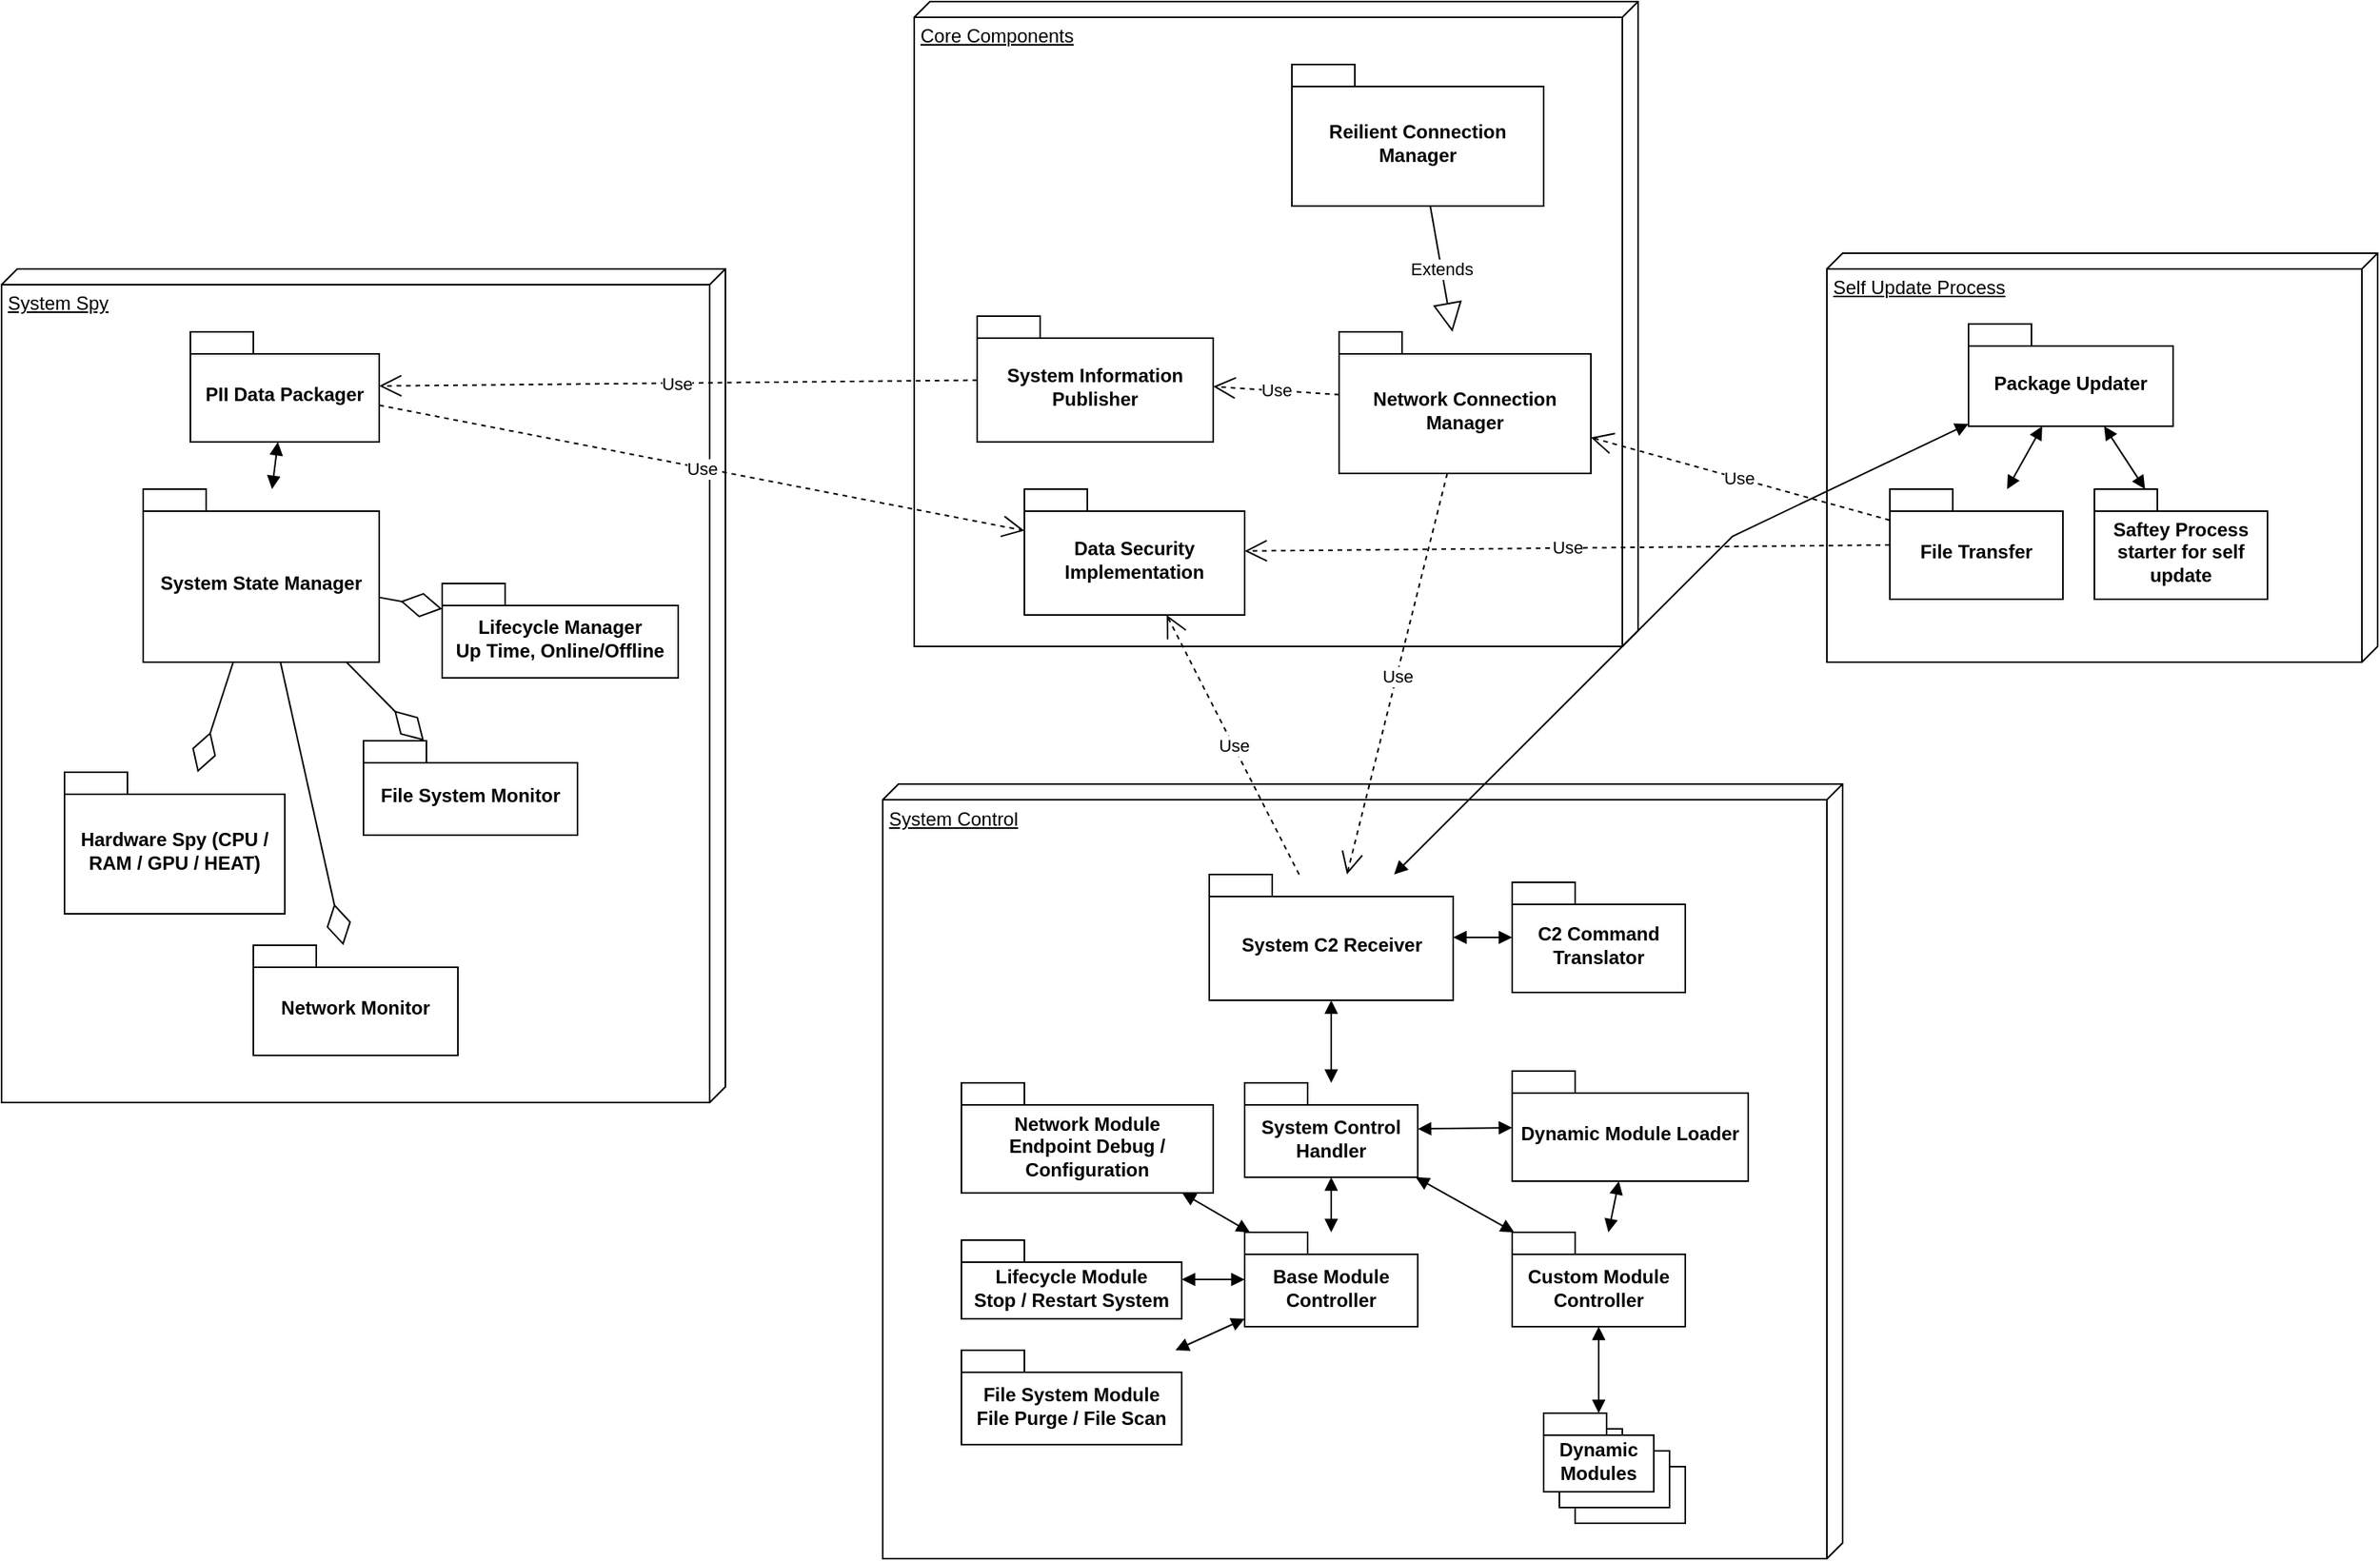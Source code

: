 <mxfile version="24.7.17">
  <diagram id="C5RBs43oDa-KdzZeNtuy" name="Page-1">
    <mxGraphModel dx="2058" dy="1894" grid="1" gridSize="10" guides="1" tooltips="1" connect="1" arrows="1" fold="1" page="1" pageScale="1" pageWidth="827" pageHeight="1169" math="0" shadow="0">
      <root>
        <mxCell id="WIyWlLk6GJQsqaUBKTNV-0" />
        <mxCell id="WIyWlLk6GJQsqaUBKTNV-1" parent="WIyWlLk6GJQsqaUBKTNV-0" />
        <mxCell id="kZ6d2eGOcdRaxLscn8Zi-75" value="Core Components" style="verticalAlign=top;align=left;spacingTop=8;spacingLeft=2;spacingRight=12;shape=cube;size=10;direction=south;fontStyle=4;html=1;whiteSpace=wrap;" parent="WIyWlLk6GJQsqaUBKTNV-1" vertex="1">
          <mxGeometry x="550" y="-120" width="460" height="410" as="geometry" />
        </mxCell>
        <mxCell id="kZ6d2eGOcdRaxLscn8Zi-74" value="System Spy" style="verticalAlign=top;align=left;spacingTop=8;spacingLeft=2;spacingRight=12;shape=cube;size=10;direction=south;fontStyle=4;html=1;whiteSpace=wrap;" parent="WIyWlLk6GJQsqaUBKTNV-1" vertex="1">
          <mxGeometry x="-30" y="50" width="460" height="530" as="geometry" />
        </mxCell>
        <mxCell id="kZ6d2eGOcdRaxLscn8Zi-73" value="System Control" style="verticalAlign=top;align=left;spacingTop=8;spacingLeft=2;spacingRight=12;shape=cube;size=10;direction=south;fontStyle=4;html=1;whiteSpace=wrap;" parent="WIyWlLk6GJQsqaUBKTNV-1" vertex="1">
          <mxGeometry x="530" y="377.5" width="610" height="492.5" as="geometry" />
        </mxCell>
        <mxCell id="kZ6d2eGOcdRaxLscn8Zi-72" value="Self Update Process" style="verticalAlign=top;align=left;spacingTop=8;spacingLeft=2;spacingRight=12;shape=cube;size=10;direction=south;fontStyle=4;html=1;whiteSpace=wrap;" parent="WIyWlLk6GJQsqaUBKTNV-1" vertex="1">
          <mxGeometry x="1130" y="40" width="350" height="260" as="geometry" />
        </mxCell>
        <mxCell id="kZ6d2eGOcdRaxLscn8Zi-12" value="System State Manager" style="shape=folder;fontStyle=1;spacingTop=10;tabWidth=40;tabHeight=14;tabPosition=left;html=1;whiteSpace=wrap;" parent="WIyWlLk6GJQsqaUBKTNV-1" vertex="1">
          <mxGeometry x="60" y="190" width="150" height="110" as="geometry" />
        </mxCell>
        <mxCell id="kZ6d2eGOcdRaxLscn8Zi-16" value="Reilient Connection Manager" style="shape=folder;fontStyle=1;spacingTop=10;tabWidth=40;tabHeight=14;tabPosition=left;html=1;whiteSpace=wrap;" parent="WIyWlLk6GJQsqaUBKTNV-1" vertex="1">
          <mxGeometry x="790" y="-80" width="160" height="90" as="geometry" />
        </mxCell>
        <mxCell id="kZ6d2eGOcdRaxLscn8Zi-17" value="Network Connection Manager" style="shape=folder;fontStyle=1;spacingTop=10;tabWidth=40;tabHeight=14;tabPosition=left;html=1;whiteSpace=wrap;" parent="WIyWlLk6GJQsqaUBKTNV-1" vertex="1">
          <mxGeometry x="820" y="90" width="160" height="90" as="geometry" />
        </mxCell>
        <mxCell id="kZ6d2eGOcdRaxLscn8Zi-20" value="PII Data Packager" style="shape=folder;fontStyle=1;spacingTop=10;tabWidth=40;tabHeight=14;tabPosition=left;html=1;whiteSpace=wrap;" parent="WIyWlLk6GJQsqaUBKTNV-1" vertex="1">
          <mxGeometry x="90" y="90" width="120" height="70" as="geometry" />
        </mxCell>
        <mxCell id="kZ6d2eGOcdRaxLscn8Zi-21" value="Data Security Implementation" style="shape=folder;fontStyle=1;spacingTop=10;tabWidth=40;tabHeight=14;tabPosition=left;html=1;whiteSpace=wrap;" parent="WIyWlLk6GJQsqaUBKTNV-1" vertex="1">
          <mxGeometry x="620" y="190" width="140" height="80" as="geometry" />
        </mxCell>
        <mxCell id="kZ6d2eGOcdRaxLscn8Zi-22" value="Use" style="endArrow=open;endSize=12;dashed=1;html=1;rounded=0;" parent="WIyWlLk6GJQsqaUBKTNV-1" source="kZ6d2eGOcdRaxLscn8Zi-20" target="kZ6d2eGOcdRaxLscn8Zi-21" edge="1">
          <mxGeometry width="160" relative="1" as="geometry">
            <mxPoint x="220" y="210" as="sourcePoint" />
            <mxPoint x="380" y="210" as="targetPoint" />
          </mxGeometry>
        </mxCell>
        <mxCell id="kZ6d2eGOcdRaxLscn8Zi-23" value="Extends" style="endArrow=block;endSize=16;endFill=0;html=1;rounded=0;" parent="WIyWlLk6GJQsqaUBKTNV-1" source="kZ6d2eGOcdRaxLscn8Zi-16" target="kZ6d2eGOcdRaxLscn8Zi-17" edge="1">
          <mxGeometry width="160" relative="1" as="geometry">
            <mxPoint x="220" y="210" as="sourcePoint" />
            <mxPoint x="380" y="210" as="targetPoint" />
          </mxGeometry>
        </mxCell>
        <mxCell id="kZ6d2eGOcdRaxLscn8Zi-24" value="System Information Publisher" style="shape=folder;fontStyle=1;spacingTop=10;tabWidth=40;tabHeight=14;tabPosition=left;html=1;whiteSpace=wrap;" parent="WIyWlLk6GJQsqaUBKTNV-1" vertex="1">
          <mxGeometry x="590" y="80" width="150" height="80" as="geometry" />
        </mxCell>
        <mxCell id="kZ6d2eGOcdRaxLscn8Zi-25" value="Use" style="endArrow=open;endSize=12;dashed=1;html=1;rounded=0;" parent="WIyWlLk6GJQsqaUBKTNV-1" source="kZ6d2eGOcdRaxLscn8Zi-24" target="kZ6d2eGOcdRaxLscn8Zi-20" edge="1">
          <mxGeometry x="0.008" width="160" relative="1" as="geometry">
            <mxPoint x="163" y="280" as="sourcePoint" />
            <mxPoint x="203" y="340" as="targetPoint" />
            <mxPoint as="offset" />
          </mxGeometry>
        </mxCell>
        <mxCell id="kZ6d2eGOcdRaxLscn8Zi-26" value="Use" style="endArrow=open;endSize=12;dashed=1;html=1;rounded=0;" parent="WIyWlLk6GJQsqaUBKTNV-1" source="kZ6d2eGOcdRaxLscn8Zi-17" target="kZ6d2eGOcdRaxLscn8Zi-24" edge="1">
          <mxGeometry x="0.008" width="160" relative="1" as="geometry">
            <mxPoint x="230" y="250" as="sourcePoint" />
            <mxPoint x="170" y="257" as="targetPoint" />
            <mxPoint as="offset" />
          </mxGeometry>
        </mxCell>
        <mxCell id="kZ6d2eGOcdRaxLscn8Zi-27" value="" style="endArrow=block;startArrow=block;endFill=1;startFill=1;html=1;rounded=0;" parent="WIyWlLk6GJQsqaUBKTNV-1" source="kZ6d2eGOcdRaxLscn8Zi-12" target="kZ6d2eGOcdRaxLscn8Zi-20" edge="1">
          <mxGeometry width="160" relative="1" as="geometry">
            <mxPoint x="220" y="270" as="sourcePoint" />
            <mxPoint x="380" y="270" as="targetPoint" />
          </mxGeometry>
        </mxCell>
        <mxCell id="kZ6d2eGOcdRaxLscn8Zi-28" value="Hardware Spy (CPU / RAM / GPU / HEAT)" style="shape=folder;fontStyle=1;spacingTop=10;tabWidth=40;tabHeight=14;tabPosition=left;html=1;whiteSpace=wrap;" parent="WIyWlLk6GJQsqaUBKTNV-1" vertex="1">
          <mxGeometry x="10" y="370" width="140" height="90" as="geometry" />
        </mxCell>
        <mxCell id="kZ6d2eGOcdRaxLscn8Zi-29" value="Lifecycle Manager&lt;br&gt;Up Time, Online/Offline" style="shape=folder;fontStyle=1;spacingTop=10;tabWidth=40;tabHeight=14;tabPosition=left;html=1;whiteSpace=wrap;" parent="WIyWlLk6GJQsqaUBKTNV-1" vertex="1">
          <mxGeometry x="250" y="250" width="150" height="60" as="geometry" />
        </mxCell>
        <mxCell id="kZ6d2eGOcdRaxLscn8Zi-30" value="Network Monitor" style="shape=folder;fontStyle=1;spacingTop=10;tabWidth=40;tabHeight=14;tabPosition=left;html=1;whiteSpace=wrap;" parent="WIyWlLk6GJQsqaUBKTNV-1" vertex="1">
          <mxGeometry x="130" y="480" width="130" height="70" as="geometry" />
        </mxCell>
        <mxCell id="kZ6d2eGOcdRaxLscn8Zi-31" value="" style="endArrow=diamondThin;endFill=0;endSize=24;html=1;rounded=0;" parent="WIyWlLk6GJQsqaUBKTNV-1" source="kZ6d2eGOcdRaxLscn8Zi-12" target="kZ6d2eGOcdRaxLscn8Zi-29" edge="1">
          <mxGeometry width="160" relative="1" as="geometry">
            <mxPoint x="220" y="320" as="sourcePoint" />
            <mxPoint x="380" y="320" as="targetPoint" />
          </mxGeometry>
        </mxCell>
        <mxCell id="kZ6d2eGOcdRaxLscn8Zi-32" value="" style="endArrow=diamondThin;endFill=0;endSize=24;html=1;rounded=0;" parent="WIyWlLk6GJQsqaUBKTNV-1" source="kZ6d2eGOcdRaxLscn8Zi-12" target="kZ6d2eGOcdRaxLscn8Zi-28" edge="1">
          <mxGeometry width="160" relative="1" as="geometry">
            <mxPoint x="220" y="310" as="sourcePoint" />
            <mxPoint x="261" y="340" as="targetPoint" />
          </mxGeometry>
        </mxCell>
        <mxCell id="kZ6d2eGOcdRaxLscn8Zi-33" value="" style="endArrow=diamondThin;endFill=0;endSize=24;html=1;rounded=0;" parent="WIyWlLk6GJQsqaUBKTNV-1" source="kZ6d2eGOcdRaxLscn8Zi-12" target="kZ6d2eGOcdRaxLscn8Zi-30" edge="1">
          <mxGeometry width="160" relative="1" as="geometry">
            <mxPoint x="230" y="320" as="sourcePoint" />
            <mxPoint x="271" y="350" as="targetPoint" />
          </mxGeometry>
        </mxCell>
        <mxCell id="kZ6d2eGOcdRaxLscn8Zi-35" value="File System Monitor" style="shape=folder;fontStyle=1;spacingTop=10;tabWidth=40;tabHeight=14;tabPosition=left;html=1;whiteSpace=wrap;" parent="WIyWlLk6GJQsqaUBKTNV-1" vertex="1">
          <mxGeometry x="200" y="350" width="136" height="60" as="geometry" />
        </mxCell>
        <mxCell id="kZ6d2eGOcdRaxLscn8Zi-36" value="" style="endArrow=diamondThin;endFill=0;endSize=24;html=1;rounded=0;" parent="WIyWlLk6GJQsqaUBKTNV-1" source="kZ6d2eGOcdRaxLscn8Zi-12" target="kZ6d2eGOcdRaxLscn8Zi-35" edge="1">
          <mxGeometry width="160" relative="1" as="geometry">
            <mxPoint x="163" y="310" as="sourcePoint" />
            <mxPoint x="228" y="510" as="targetPoint" />
            <Array as="points" />
          </mxGeometry>
        </mxCell>
        <mxCell id="kZ6d2eGOcdRaxLscn8Zi-37" value="System C2 Receiver" style="shape=folder;fontStyle=1;spacingTop=10;tabWidth=40;tabHeight=14;tabPosition=left;html=1;whiteSpace=wrap;" parent="WIyWlLk6GJQsqaUBKTNV-1" vertex="1">
          <mxGeometry x="737.5" y="435" width="155" height="80" as="geometry" />
        </mxCell>
        <mxCell id="kZ6d2eGOcdRaxLscn8Zi-38" value="Use" style="endArrow=open;endSize=12;dashed=1;html=1;rounded=0;" parent="WIyWlLk6GJQsqaUBKTNV-1" source="kZ6d2eGOcdRaxLscn8Zi-37" target="kZ6d2eGOcdRaxLscn8Zi-21" edge="1">
          <mxGeometry width="160" relative="1" as="geometry">
            <mxPoint x="424" y="252" as="sourcePoint" />
            <mxPoint x="500" y="262" as="targetPoint" />
          </mxGeometry>
        </mxCell>
        <mxCell id="kZ6d2eGOcdRaxLscn8Zi-39" value="Use" style="endArrow=open;endSize=12;dashed=1;html=1;rounded=0;" parent="WIyWlLk6GJQsqaUBKTNV-1" source="kZ6d2eGOcdRaxLscn8Zi-17" target="kZ6d2eGOcdRaxLscn8Zi-37" edge="1">
          <mxGeometry x="0.008" width="160" relative="1" as="geometry">
            <mxPoint x="750" y="115" as="sourcePoint" />
            <mxPoint x="660" y="115" as="targetPoint" />
            <mxPoint as="offset" />
          </mxGeometry>
        </mxCell>
        <mxCell id="kZ6d2eGOcdRaxLscn8Zi-40" value="System Control Handler" style="shape=folder;fontStyle=1;spacingTop=10;tabWidth=40;tabHeight=14;tabPosition=left;html=1;whiteSpace=wrap;" parent="WIyWlLk6GJQsqaUBKTNV-1" vertex="1">
          <mxGeometry x="760" y="567.5" width="110" height="60" as="geometry" />
        </mxCell>
        <mxCell id="kZ6d2eGOcdRaxLscn8Zi-41" value="" style="endArrow=block;startArrow=block;endFill=1;startFill=1;html=1;rounded=0;" parent="WIyWlLk6GJQsqaUBKTNV-1" source="kZ6d2eGOcdRaxLscn8Zi-37" target="kZ6d2eGOcdRaxLscn8Zi-40" edge="1">
          <mxGeometry width="160" relative="1" as="geometry">
            <mxPoint x="730" y="280" as="sourcePoint" />
            <mxPoint x="890" y="280" as="targetPoint" />
          </mxGeometry>
        </mxCell>
        <mxCell id="kZ6d2eGOcdRaxLscn8Zi-42" value="Network Module&lt;div&gt;Endpoint Debug / Configuration&lt;/div&gt;" style="shape=folder;fontStyle=1;spacingTop=10;tabWidth=40;tabHeight=14;tabPosition=left;html=1;whiteSpace=wrap;" parent="WIyWlLk6GJQsqaUBKTNV-1" vertex="1">
          <mxGeometry x="580" y="567.5" width="160" height="70" as="geometry" />
        </mxCell>
        <mxCell id="kZ6d2eGOcdRaxLscn8Zi-43" value="Lifecycle Module&lt;br&gt;Stop / Restart System" style="shape=folder;fontStyle=1;spacingTop=10;tabWidth=40;tabHeight=14;tabPosition=left;html=1;whiteSpace=wrap;" parent="WIyWlLk6GJQsqaUBKTNV-1" vertex="1">
          <mxGeometry x="580" y="667.5" width="140" height="50" as="geometry" />
        </mxCell>
        <mxCell id="kZ6d2eGOcdRaxLscn8Zi-44" value="File System Module&lt;div&gt;File Purge / File Scan&lt;/div&gt;" style="shape=folder;fontStyle=1;spacingTop=10;tabWidth=40;tabHeight=14;tabPosition=left;html=1;whiteSpace=wrap;" parent="WIyWlLk6GJQsqaUBKTNV-1" vertex="1">
          <mxGeometry x="580" y="737.5" width="140" height="60" as="geometry" />
        </mxCell>
        <mxCell id="kZ6d2eGOcdRaxLscn8Zi-45" value="Dynamic Module Loader" style="shape=folder;fontStyle=1;spacingTop=10;tabWidth=40;tabHeight=14;tabPosition=left;html=1;whiteSpace=wrap;" parent="WIyWlLk6GJQsqaUBKTNV-1" vertex="1">
          <mxGeometry x="930" y="560" width="150" height="70" as="geometry" />
        </mxCell>
        <mxCell id="kZ6d2eGOcdRaxLscn8Zi-46" value="" style="endArrow=block;startArrow=block;endFill=1;startFill=1;html=1;rounded=0;" parent="WIyWlLk6GJQsqaUBKTNV-1" source="kZ6d2eGOcdRaxLscn8Zi-45" target="kZ6d2eGOcdRaxLscn8Zi-40" edge="1">
          <mxGeometry width="160" relative="1" as="geometry">
            <mxPoint x="873" y="507.5" as="sourcePoint" />
            <mxPoint x="839" y="577.5" as="targetPoint" />
          </mxGeometry>
        </mxCell>
        <mxCell id="kZ6d2eGOcdRaxLscn8Zi-47" value="Base Module Controller" style="shape=folder;fontStyle=1;spacingTop=10;tabWidth=40;tabHeight=14;tabPosition=left;html=1;whiteSpace=wrap;" parent="WIyWlLk6GJQsqaUBKTNV-1" vertex="1">
          <mxGeometry x="760" y="662.5" width="110" height="60" as="geometry" />
        </mxCell>
        <mxCell id="kZ6d2eGOcdRaxLscn8Zi-48" value="Custom Module Controller" style="shape=folder;fontStyle=1;spacingTop=10;tabWidth=40;tabHeight=14;tabPosition=left;html=1;whiteSpace=wrap;" parent="WIyWlLk6GJQsqaUBKTNV-1" vertex="1">
          <mxGeometry x="930" y="662.5" width="110" height="60" as="geometry" />
        </mxCell>
        <mxCell id="kZ6d2eGOcdRaxLscn8Zi-50" value="" style="endArrow=block;startArrow=block;endFill=1;startFill=1;html=1;rounded=0;" parent="WIyWlLk6GJQsqaUBKTNV-1" source="kZ6d2eGOcdRaxLscn8Zi-42" target="kZ6d2eGOcdRaxLscn8Zi-47" edge="1">
          <mxGeometry width="160" relative="1" as="geometry">
            <mxPoint x="873" y="507.5" as="sourcePoint" />
            <mxPoint x="839" y="577.5" as="targetPoint" />
          </mxGeometry>
        </mxCell>
        <mxCell id="kZ6d2eGOcdRaxLscn8Zi-51" value="" style="endArrow=block;startArrow=block;endFill=1;startFill=1;html=1;rounded=0;" parent="WIyWlLk6GJQsqaUBKTNV-1" source="kZ6d2eGOcdRaxLscn8Zi-43" target="kZ6d2eGOcdRaxLscn8Zi-47" edge="1">
          <mxGeometry width="160" relative="1" as="geometry">
            <mxPoint x="689" y="607.5" as="sourcePoint" />
            <mxPoint x="782" y="672.5" as="targetPoint" />
          </mxGeometry>
        </mxCell>
        <mxCell id="kZ6d2eGOcdRaxLscn8Zi-52" value="" style="endArrow=block;startArrow=block;endFill=1;startFill=1;html=1;rounded=0;" parent="WIyWlLk6GJQsqaUBKTNV-1" source="kZ6d2eGOcdRaxLscn8Zi-44" target="kZ6d2eGOcdRaxLscn8Zi-47" edge="1">
          <mxGeometry width="160" relative="1" as="geometry">
            <mxPoint x="720" y="677.5" as="sourcePoint" />
            <mxPoint x="770" y="689.5" as="targetPoint" />
          </mxGeometry>
        </mxCell>
        <mxCell id="kZ6d2eGOcdRaxLscn8Zi-53" value="" style="endArrow=block;startArrow=block;endFill=1;startFill=1;html=1;rounded=0;" parent="WIyWlLk6GJQsqaUBKTNV-1" source="kZ6d2eGOcdRaxLscn8Zi-40" target="kZ6d2eGOcdRaxLscn8Zi-47" edge="1">
          <mxGeometry width="160" relative="1" as="geometry">
            <mxPoint x="689" y="607.5" as="sourcePoint" />
            <mxPoint x="782" y="672.5" as="targetPoint" />
          </mxGeometry>
        </mxCell>
        <mxCell id="kZ6d2eGOcdRaxLscn8Zi-54" value="" style="endArrow=block;startArrow=block;endFill=1;startFill=1;html=1;rounded=0;" parent="WIyWlLk6GJQsqaUBKTNV-1" source="kZ6d2eGOcdRaxLscn8Zi-40" target="kZ6d2eGOcdRaxLscn8Zi-48" edge="1">
          <mxGeometry width="160" relative="1" as="geometry">
            <mxPoint x="825" y="637.5" as="sourcePoint" />
            <mxPoint x="825" y="672.5" as="targetPoint" />
          </mxGeometry>
        </mxCell>
        <mxCell id="kZ6d2eGOcdRaxLscn8Zi-58" value="" style="group" parent="WIyWlLk6GJQsqaUBKTNV-1" vertex="1" connectable="0">
          <mxGeometry x="950" y="777.5" width="90" height="70" as="geometry" />
        </mxCell>
        <mxCell id="kZ6d2eGOcdRaxLscn8Zi-55" value="package" style="shape=folder;fontStyle=1;spacingTop=10;tabWidth=40;tabHeight=14;tabPosition=left;html=1;whiteSpace=wrap;" parent="kZ6d2eGOcdRaxLscn8Zi-58" vertex="1">
          <mxGeometry x="20" y="20" width="70" height="50" as="geometry" />
        </mxCell>
        <mxCell id="kZ6d2eGOcdRaxLscn8Zi-56" value="package" style="shape=folder;fontStyle=1;spacingTop=10;tabWidth=40;tabHeight=14;tabPosition=left;html=1;whiteSpace=wrap;" parent="kZ6d2eGOcdRaxLscn8Zi-58" vertex="1">
          <mxGeometry x="10" y="10" width="70" height="50" as="geometry" />
        </mxCell>
        <mxCell id="kZ6d2eGOcdRaxLscn8Zi-57" value="Dynamic Modules" style="shape=folder;fontStyle=1;spacingTop=10;tabWidth=40;tabHeight=14;tabPosition=left;html=1;whiteSpace=wrap;" parent="kZ6d2eGOcdRaxLscn8Zi-58" vertex="1">
          <mxGeometry width="70" height="50" as="geometry" />
        </mxCell>
        <mxCell id="kZ6d2eGOcdRaxLscn8Zi-59" value="" style="endArrow=block;startArrow=block;endFill=1;startFill=1;html=1;rounded=0;" parent="WIyWlLk6GJQsqaUBKTNV-1" source="kZ6d2eGOcdRaxLscn8Zi-48" target="kZ6d2eGOcdRaxLscn8Zi-57" edge="1">
          <mxGeometry width="160" relative="1" as="geometry">
            <mxPoint x="879" y="637.5" as="sourcePoint" />
            <mxPoint x="941" y="672.5" as="targetPoint" />
          </mxGeometry>
        </mxCell>
        <mxCell id="kZ6d2eGOcdRaxLscn8Zi-60" value="" style="endArrow=block;startArrow=block;endFill=1;startFill=1;html=1;rounded=0;" parent="WIyWlLk6GJQsqaUBKTNV-1" source="kZ6d2eGOcdRaxLscn8Zi-45" target="kZ6d2eGOcdRaxLscn8Zi-48" edge="1">
          <mxGeometry width="160" relative="1" as="geometry">
            <mxPoint x="1050" y="707.5" as="sourcePoint" />
            <mxPoint x="1080" y="709.5" as="targetPoint" />
          </mxGeometry>
        </mxCell>
        <mxCell id="kZ6d2eGOcdRaxLscn8Zi-61" value="C2 Command Translator" style="shape=folder;fontStyle=1;spacingTop=10;tabWidth=40;tabHeight=14;tabPosition=left;html=1;whiteSpace=wrap;" parent="WIyWlLk6GJQsqaUBKTNV-1" vertex="1">
          <mxGeometry x="930" y="440" width="110" height="70" as="geometry" />
        </mxCell>
        <mxCell id="kZ6d2eGOcdRaxLscn8Zi-62" value="" style="endArrow=block;startArrow=block;endFill=1;startFill=1;html=1;rounded=0;" parent="WIyWlLk6GJQsqaUBKTNV-1" source="kZ6d2eGOcdRaxLscn8Zi-61" target="kZ6d2eGOcdRaxLscn8Zi-37" edge="1">
          <mxGeometry width="160" relative="1" as="geometry">
            <mxPoint x="813" y="310" as="sourcePoint" />
            <mxPoint x="779" y="380" as="targetPoint" />
          </mxGeometry>
        </mxCell>
        <mxCell id="kZ6d2eGOcdRaxLscn8Zi-63" value="Package Updater" style="shape=folder;fontStyle=1;spacingTop=10;tabWidth=40;tabHeight=14;tabPosition=left;html=1;whiteSpace=wrap;" parent="WIyWlLk6GJQsqaUBKTNV-1" vertex="1">
          <mxGeometry x="1220" y="85" width="130" height="65" as="geometry" />
        </mxCell>
        <mxCell id="kZ6d2eGOcdRaxLscn8Zi-65" value="" style="endArrow=block;startArrow=block;endFill=1;startFill=1;html=1;rounded=0;" parent="WIyWlLk6GJQsqaUBKTNV-1" source="kZ6d2eGOcdRaxLscn8Zi-63" target="kZ6d2eGOcdRaxLscn8Zi-37" edge="1">
          <mxGeometry width="160" relative="1" as="geometry">
            <mxPoint x="813" y="310" as="sourcePoint" />
            <mxPoint x="779" y="380" as="targetPoint" />
            <Array as="points">
              <mxPoint x="1070" y="220" />
            </Array>
          </mxGeometry>
        </mxCell>
        <mxCell id="kZ6d2eGOcdRaxLscn8Zi-66" value="File Transfer" style="shape=folder;fontStyle=1;spacingTop=10;tabWidth=40;tabHeight=14;tabPosition=left;html=1;whiteSpace=wrap;" parent="WIyWlLk6GJQsqaUBKTNV-1" vertex="1">
          <mxGeometry x="1170" y="190" width="110" height="70" as="geometry" />
        </mxCell>
        <mxCell id="kZ6d2eGOcdRaxLscn8Zi-67" value="Saftey Process starter for self update" style="shape=folder;fontStyle=1;spacingTop=10;tabWidth=40;tabHeight=14;tabPosition=left;html=1;whiteSpace=wrap;" parent="WIyWlLk6GJQsqaUBKTNV-1" vertex="1">
          <mxGeometry x="1300" y="190" width="110" height="70" as="geometry" />
        </mxCell>
        <mxCell id="kZ6d2eGOcdRaxLscn8Zi-68" value="" style="endArrow=block;startArrow=block;endFill=1;startFill=1;html=1;rounded=0;" parent="WIyWlLk6GJQsqaUBKTNV-1" source="kZ6d2eGOcdRaxLscn8Zi-66" target="kZ6d2eGOcdRaxLscn8Zi-63" edge="1">
          <mxGeometry width="160" relative="1" as="geometry">
            <mxPoint x="1140" y="200" as="sourcePoint" />
            <mxPoint x="1090" y="200" as="targetPoint" />
          </mxGeometry>
        </mxCell>
        <mxCell id="kZ6d2eGOcdRaxLscn8Zi-69" value="Use" style="endArrow=open;endSize=12;dashed=1;html=1;rounded=0;" parent="WIyWlLk6GJQsqaUBKTNV-1" source="kZ6d2eGOcdRaxLscn8Zi-66" target="kZ6d2eGOcdRaxLscn8Zi-17" edge="1">
          <mxGeometry x="0.008" width="160" relative="1" as="geometry">
            <mxPoint x="831" y="160" as="sourcePoint" />
            <mxPoint x="832" y="230" as="targetPoint" />
            <mxPoint as="offset" />
          </mxGeometry>
        </mxCell>
        <mxCell id="kZ6d2eGOcdRaxLscn8Zi-70" value="" style="endArrow=block;startArrow=block;endFill=1;startFill=1;html=1;rounded=0;" parent="WIyWlLk6GJQsqaUBKTNV-1" source="kZ6d2eGOcdRaxLscn8Zi-67" target="kZ6d2eGOcdRaxLscn8Zi-63" edge="1">
          <mxGeometry width="160" relative="1" as="geometry">
            <mxPoint x="1241" y="195" as="sourcePoint" />
            <mxPoint x="1234" y="150" as="targetPoint" />
          </mxGeometry>
        </mxCell>
        <mxCell id="kZ6d2eGOcdRaxLscn8Zi-71" value="Use" style="endArrow=open;endSize=12;dashed=1;html=1;rounded=0;" parent="WIyWlLk6GJQsqaUBKTNV-1" source="kZ6d2eGOcdRaxLscn8Zi-66" target="kZ6d2eGOcdRaxLscn8Zi-21" edge="1">
          <mxGeometry width="160" relative="1" as="geometry">
            <mxPoint x="1180" y="320.005" as="sourcePoint" />
            <mxPoint x="640" y="348.426" as="targetPoint" />
            <Array as="points" />
          </mxGeometry>
        </mxCell>
      </root>
    </mxGraphModel>
  </diagram>
</mxfile>
